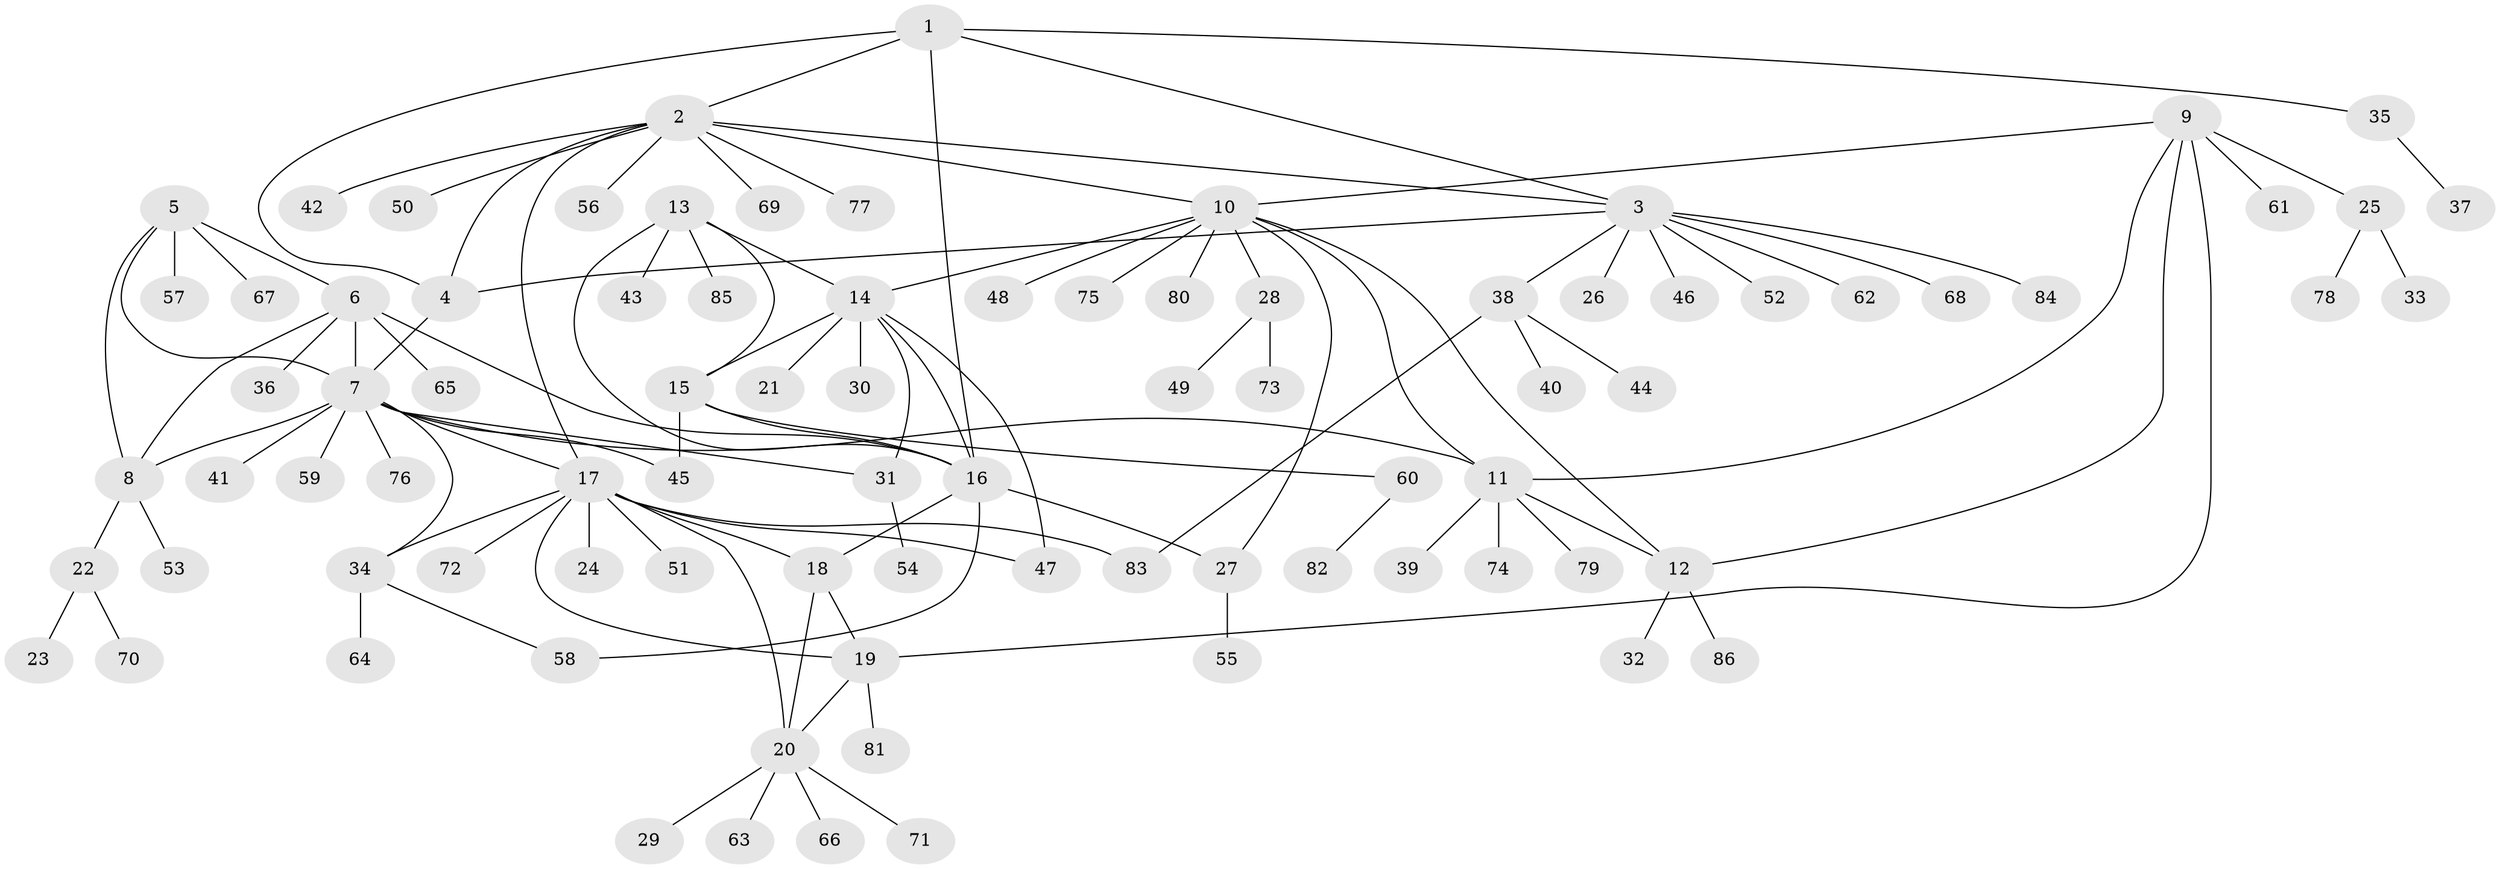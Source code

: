 // Generated by graph-tools (version 1.1) at 2025/50/03/09/25 03:50:33]
// undirected, 86 vertices, 113 edges
graph export_dot {
graph [start="1"]
  node [color=gray90,style=filled];
  1;
  2;
  3;
  4;
  5;
  6;
  7;
  8;
  9;
  10;
  11;
  12;
  13;
  14;
  15;
  16;
  17;
  18;
  19;
  20;
  21;
  22;
  23;
  24;
  25;
  26;
  27;
  28;
  29;
  30;
  31;
  32;
  33;
  34;
  35;
  36;
  37;
  38;
  39;
  40;
  41;
  42;
  43;
  44;
  45;
  46;
  47;
  48;
  49;
  50;
  51;
  52;
  53;
  54;
  55;
  56;
  57;
  58;
  59;
  60;
  61;
  62;
  63;
  64;
  65;
  66;
  67;
  68;
  69;
  70;
  71;
  72;
  73;
  74;
  75;
  76;
  77;
  78;
  79;
  80;
  81;
  82;
  83;
  84;
  85;
  86;
  1 -- 2;
  1 -- 3;
  1 -- 4;
  1 -- 16;
  1 -- 35;
  2 -- 3;
  2 -- 4;
  2 -- 10;
  2 -- 17;
  2 -- 42;
  2 -- 50;
  2 -- 56;
  2 -- 69;
  2 -- 77;
  3 -- 4;
  3 -- 26;
  3 -- 38;
  3 -- 46;
  3 -- 52;
  3 -- 62;
  3 -- 68;
  3 -- 84;
  4 -- 7;
  5 -- 6;
  5 -- 7;
  5 -- 8;
  5 -- 57;
  5 -- 67;
  6 -- 7;
  6 -- 8;
  6 -- 16;
  6 -- 36;
  6 -- 65;
  7 -- 8;
  7 -- 11;
  7 -- 17;
  7 -- 31;
  7 -- 34;
  7 -- 41;
  7 -- 45;
  7 -- 59;
  7 -- 76;
  8 -- 22;
  8 -- 53;
  9 -- 10;
  9 -- 11;
  9 -- 12;
  9 -- 19;
  9 -- 25;
  9 -- 61;
  10 -- 11;
  10 -- 12;
  10 -- 14;
  10 -- 27;
  10 -- 28;
  10 -- 48;
  10 -- 75;
  10 -- 80;
  11 -- 12;
  11 -- 39;
  11 -- 74;
  11 -- 79;
  12 -- 32;
  12 -- 86;
  13 -- 14;
  13 -- 15;
  13 -- 16;
  13 -- 43;
  13 -- 85;
  14 -- 15;
  14 -- 16;
  14 -- 21;
  14 -- 30;
  14 -- 31;
  14 -- 47;
  15 -- 16;
  15 -- 45;
  15 -- 60;
  16 -- 18;
  16 -- 27;
  16 -- 58;
  17 -- 18;
  17 -- 19;
  17 -- 20;
  17 -- 24;
  17 -- 34;
  17 -- 47;
  17 -- 51;
  17 -- 72;
  17 -- 83;
  18 -- 19;
  18 -- 20;
  19 -- 20;
  19 -- 81;
  20 -- 29;
  20 -- 63;
  20 -- 66;
  20 -- 71;
  22 -- 23;
  22 -- 70;
  25 -- 33;
  25 -- 78;
  27 -- 55;
  28 -- 49;
  28 -- 73;
  31 -- 54;
  34 -- 58;
  34 -- 64;
  35 -- 37;
  38 -- 40;
  38 -- 44;
  38 -- 83;
  60 -- 82;
}
